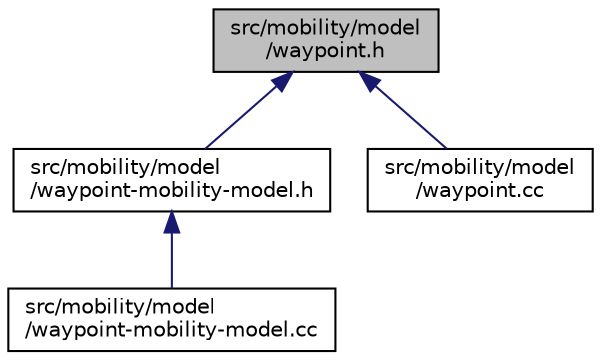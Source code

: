 digraph "src/mobility/model/waypoint.h"
{
 // LATEX_PDF_SIZE
  edge [fontname="Helvetica",fontsize="10",labelfontname="Helvetica",labelfontsize="10"];
  node [fontname="Helvetica",fontsize="10",shape=record];
  Node1 [label="src/mobility/model\l/waypoint.h",height=0.2,width=0.4,color="black", fillcolor="grey75", style="filled", fontcolor="black",tooltip=" "];
  Node1 -> Node2 [dir="back",color="midnightblue",fontsize="10",style="solid",fontname="Helvetica"];
  Node2 [label="src/mobility/model\l/waypoint-mobility-model.h",height=0.2,width=0.4,color="black", fillcolor="white", style="filled",URL="$waypoint-mobility-model_8h.html",tooltip=" "];
  Node2 -> Node3 [dir="back",color="midnightblue",fontsize="10",style="solid",fontname="Helvetica"];
  Node3 [label="src/mobility/model\l/waypoint-mobility-model.cc",height=0.2,width=0.4,color="black", fillcolor="white", style="filled",URL="$waypoint-mobility-model_8cc.html",tooltip=" "];
  Node1 -> Node4 [dir="back",color="midnightblue",fontsize="10",style="solid",fontname="Helvetica"];
  Node4 [label="src/mobility/model\l/waypoint.cc",height=0.2,width=0.4,color="black", fillcolor="white", style="filled",URL="$waypoint_8cc.html",tooltip=" "];
}
